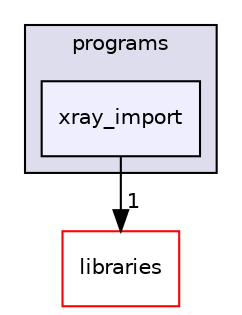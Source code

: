 digraph "xmipp/legacy/applications/programs/xray_import" {
  compound=true
  node [ fontsize="10", fontname="Helvetica"];
  edge [ labelfontsize="10", labelfontname="Helvetica"];
  subgraph clusterdir_a205c211814f26c7bbd02dbfc70fcda8 {
    graph [ bgcolor="#ddddee", pencolor="black", label="programs" fontname="Helvetica", fontsize="10", URL="dir_a205c211814f26c7bbd02dbfc70fcda8.html"]
  dir_52f3057c5dd8983c3d57640123339a6f [shape=box, label="xray_import", style="filled", fillcolor="#eeeeff", pencolor="black", URL="dir_52f3057c5dd8983c3d57640123339a6f.html"];
  }
  dir_ec5db26cfb72886407809adaaec84b8a [shape=box label="libraries" fillcolor="white" style="filled" color="red" URL="dir_ec5db26cfb72886407809adaaec84b8a.html"];
  dir_52f3057c5dd8983c3d57640123339a6f->dir_ec5db26cfb72886407809adaaec84b8a [headlabel="1", labeldistance=1.5 headhref="dir_000297_000300.html"];
}
